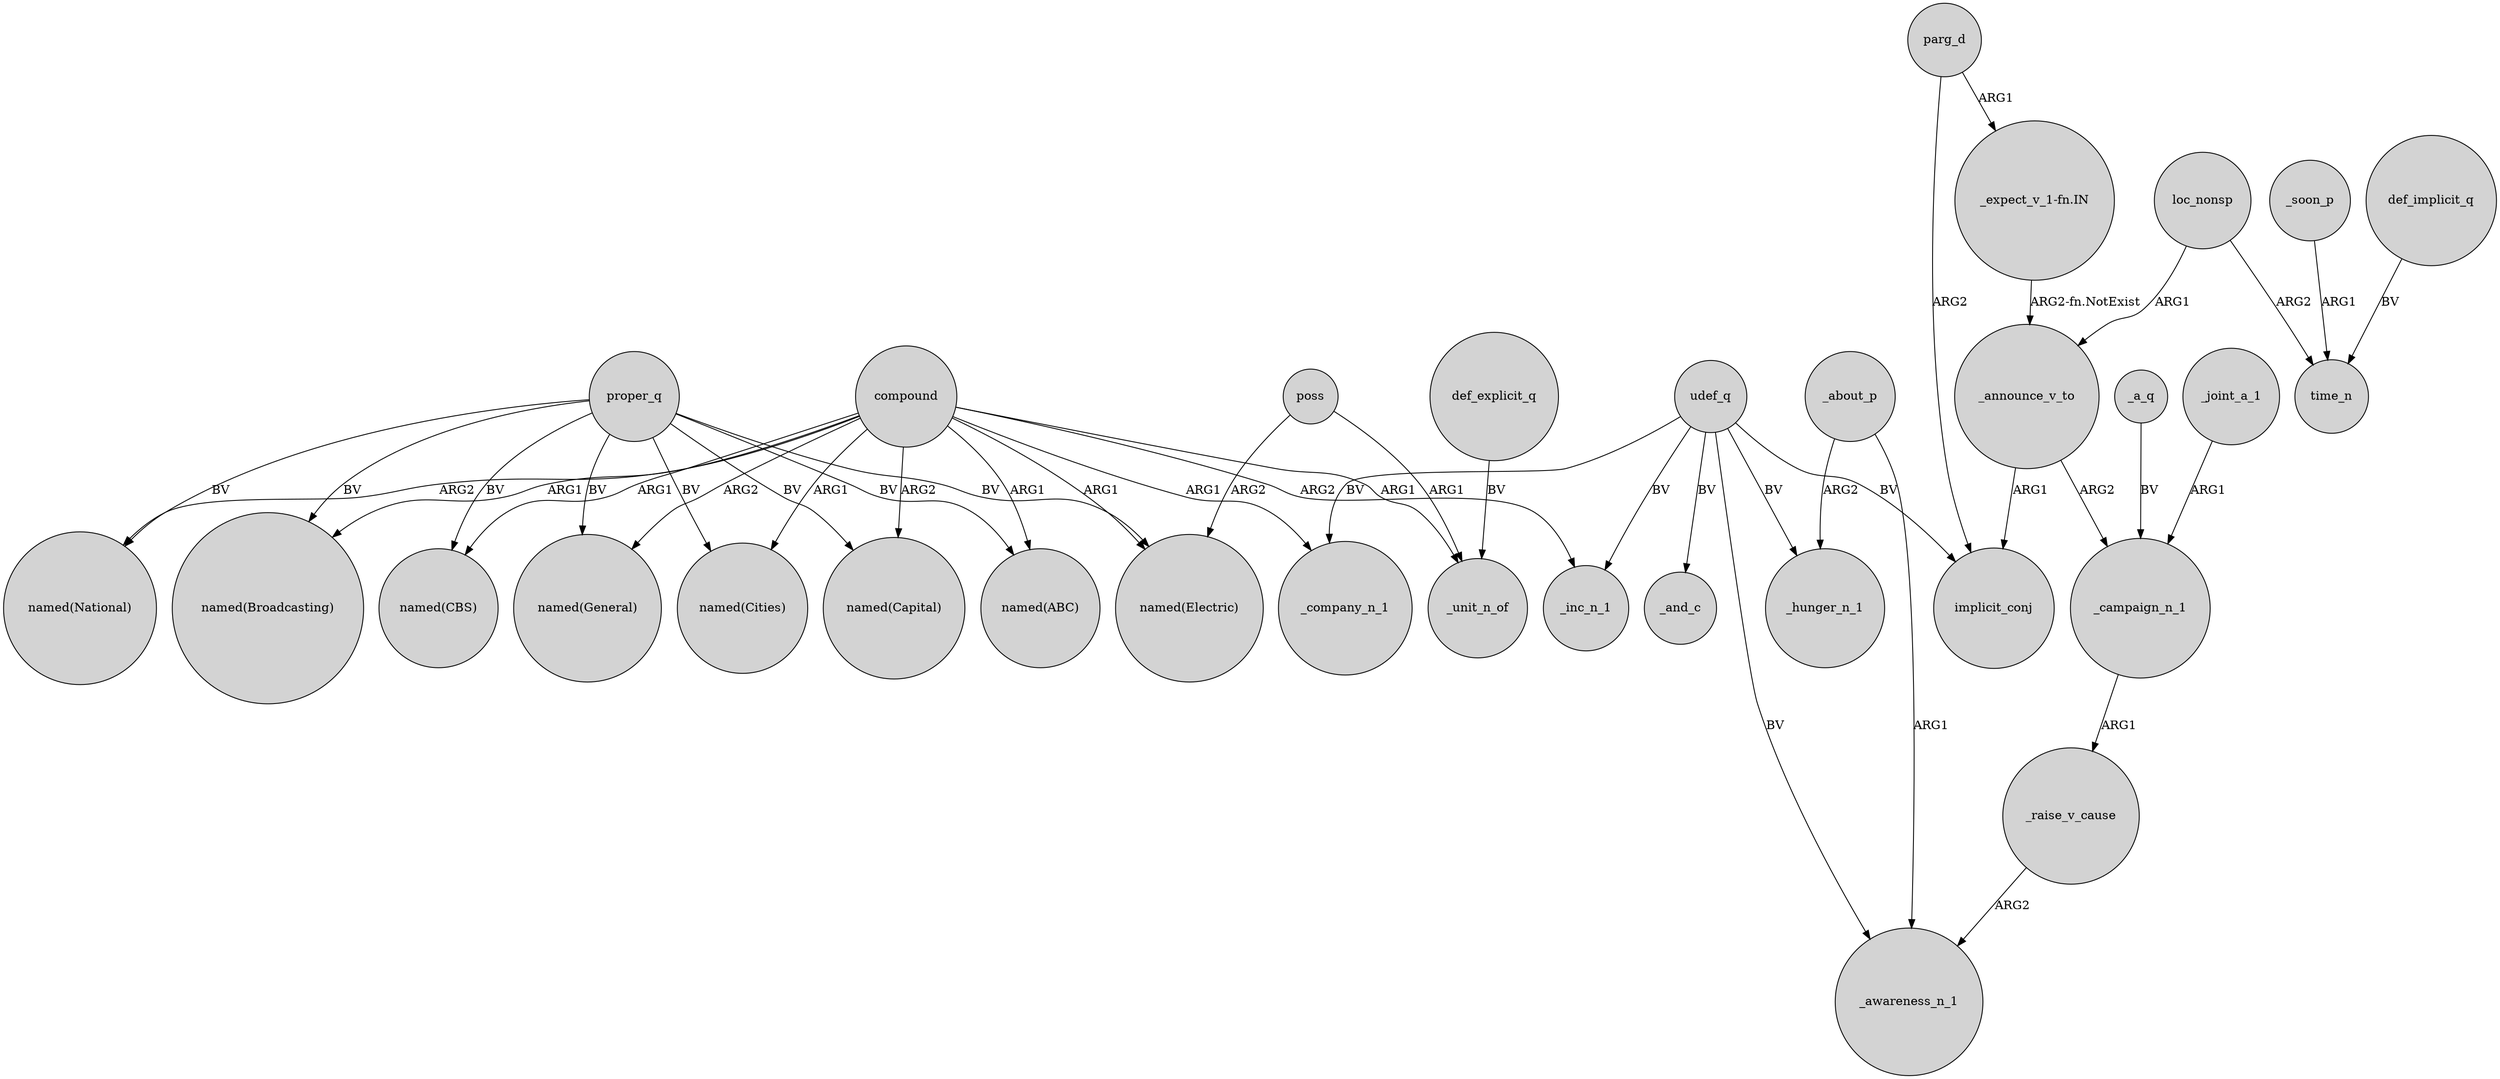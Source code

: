 digraph {
	node [shape=circle style=filled]
	parg_d -> implicit_conj [label=ARG2]
	udef_q -> _inc_n_1 [label=BV]
	proper_q -> "named(Capital)" [label=BV]
	"_expect_v_1-fn.IN" -> _announce_v_to [label="ARG2-fn.NotExist"]
	loc_nonsp -> _announce_v_to [label=ARG1]
	def_explicit_q -> _unit_n_of [label=BV]
	proper_q -> "named(CBS)" [label=BV]
	compound -> _unit_n_of [label=ARG1]
	compound -> "named(ABC)" [label=ARG1]
	proper_q -> "named(Broadcasting)" [label=BV]
	proper_q -> "named(General)" [label=BV]
	compound -> "named(Broadcasting)" [label=ARG1]
	compound -> "named(Electric)" [label=ARG1]
	compound -> _company_n_1 [label=ARG1]
	proper_q -> "named(Cities)" [label=BV]
	compound -> "named(General)" [label=ARG2]
	udef_q -> _awareness_n_1 [label=BV]
	udef_q -> implicit_conj [label=BV]
	udef_q -> _hunger_n_1 [label=BV]
	loc_nonsp -> time_n [label=ARG2]
	_announce_v_to -> _campaign_n_1 [label=ARG2]
	compound -> "named(Cities)" [label=ARG1]
	compound -> "named(National)" [label=ARG2]
	_announce_v_to -> implicit_conj [label=ARG1]
	_campaign_n_1 -> _raise_v_cause [label=ARG1]
	poss -> _unit_n_of [label=ARG1]
	_about_p -> _awareness_n_1 [label=ARG1]
	compound -> "named(Capital)" [label=ARG2]
	proper_q -> "named(Electric)" [label=BV]
	poss -> "named(Electric)" [label=ARG2]
	_raise_v_cause -> _awareness_n_1 [label=ARG2]
	proper_q -> "named(ABC)" [label=BV]
	parg_d -> "_expect_v_1-fn.IN" [label=ARG1]
	proper_q -> "named(National)" [label=BV]
	_soon_p -> time_n [label=ARG1]
	_about_p -> _hunger_n_1 [label=ARG2]
	udef_q -> _and_c [label=BV]
	compound -> _inc_n_1 [label=ARG2]
	_a_q -> _campaign_n_1 [label=BV]
	udef_q -> _company_n_1 [label=BV]
	_joint_a_1 -> _campaign_n_1 [label=ARG1]
	def_implicit_q -> time_n [label=BV]
	compound -> "named(CBS)" [label=ARG1]
}
